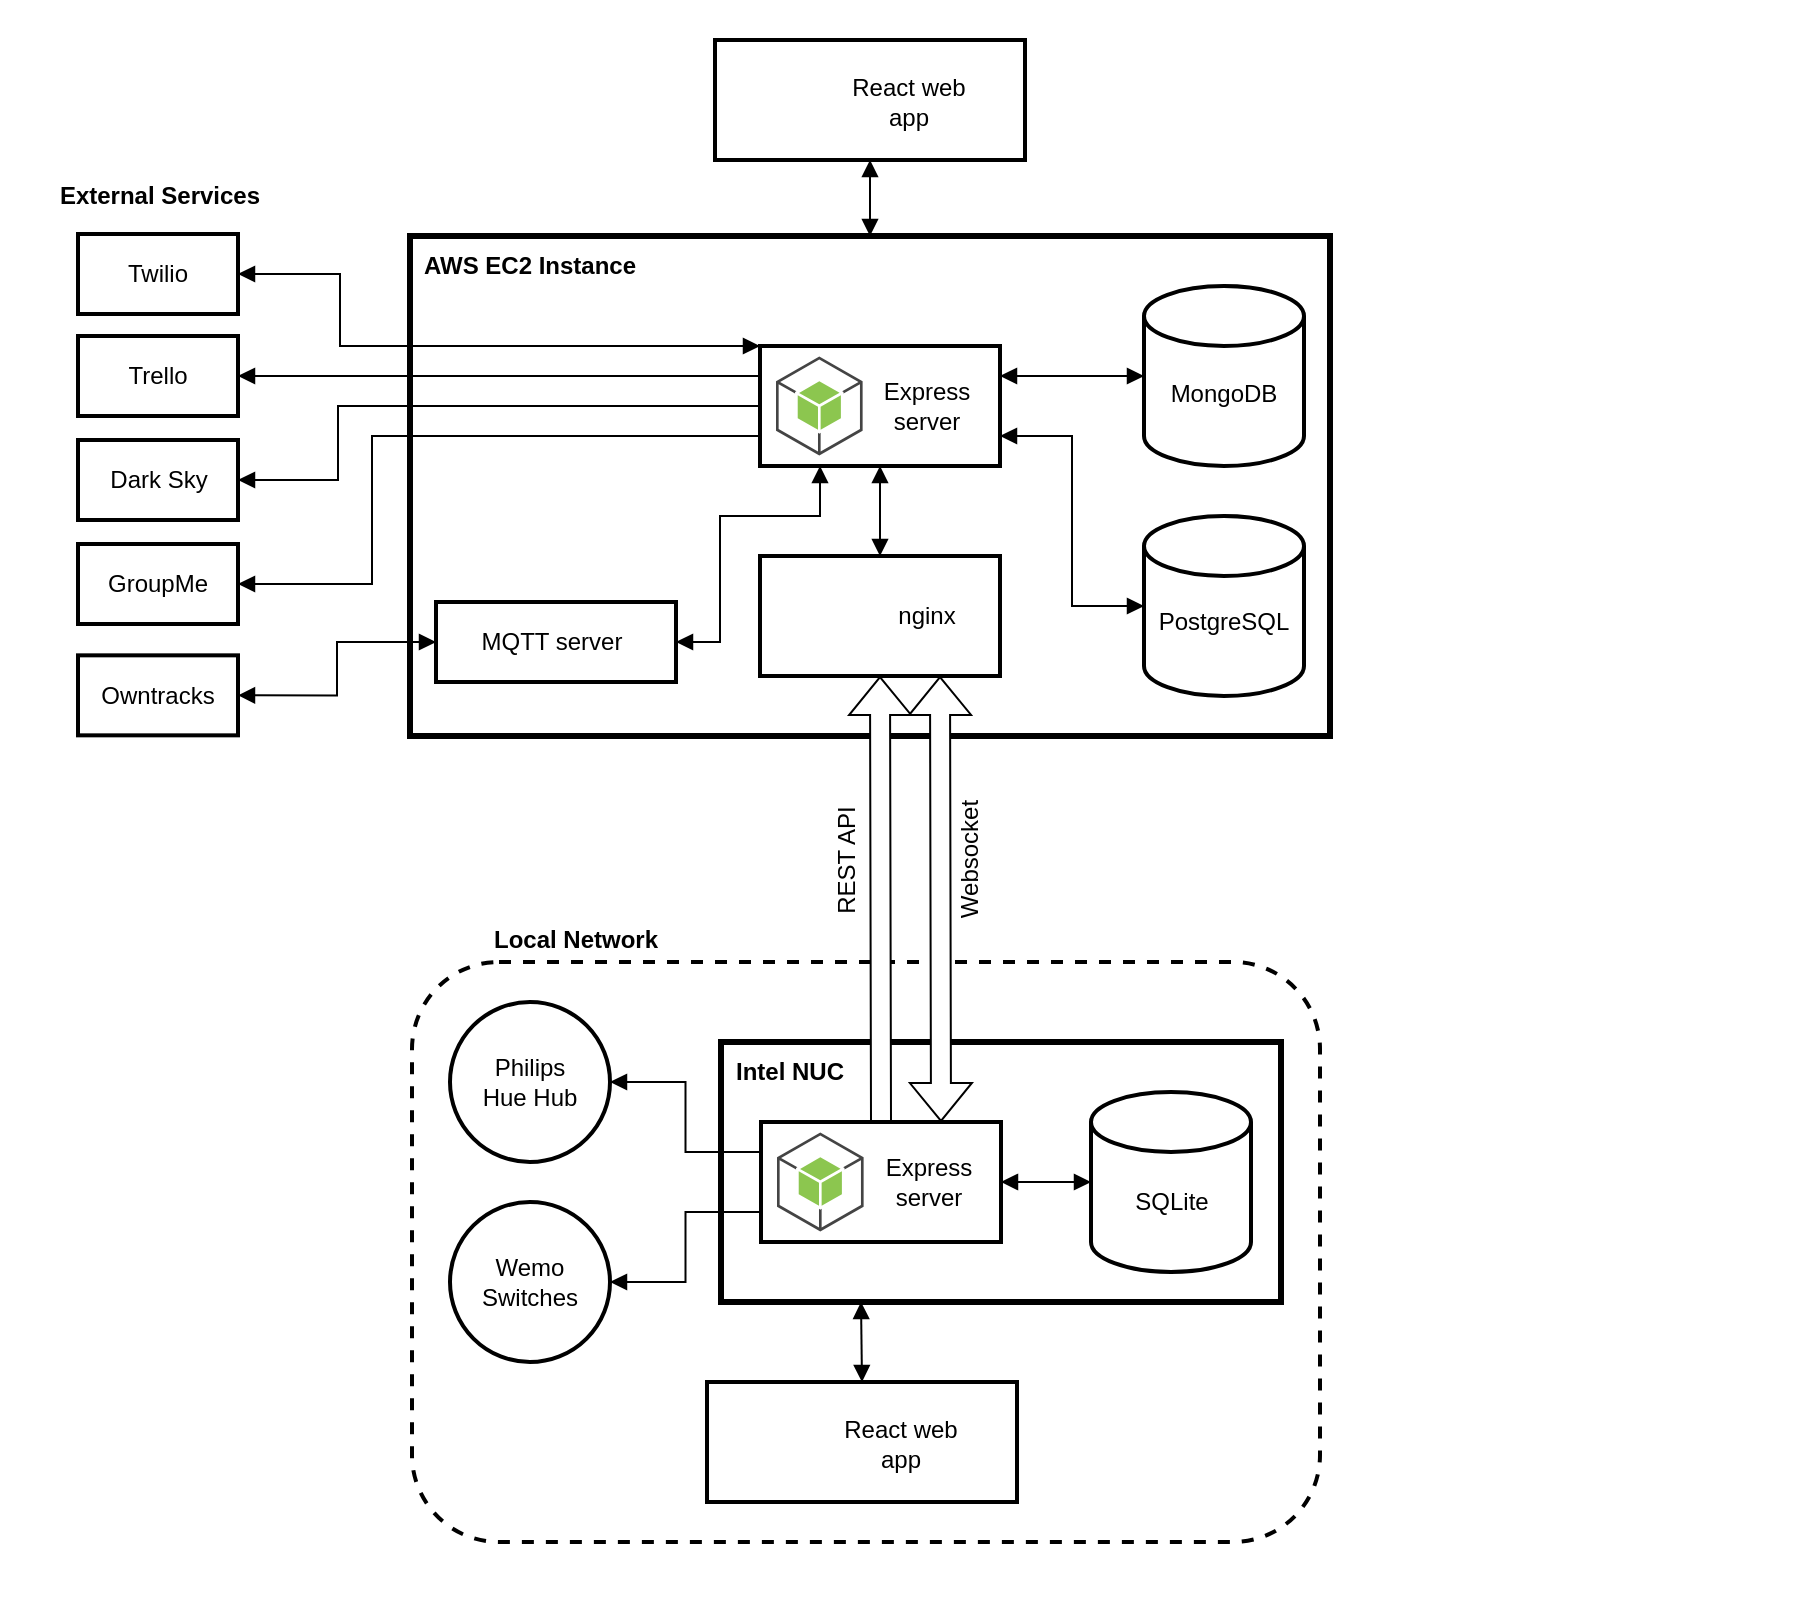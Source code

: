 <mxfile version="14.2.9" type="device"><diagram id="jjwXnFvzRFrX8exnuJe0" name="Page-1"><mxGraphModel dx="1426" dy="771" grid="1" gridSize="10" guides="1" tooltips="1" connect="1" arrows="1" fold="1" page="0" pageScale="1" pageWidth="850" pageHeight="1100" background="none" math="0" shadow="0"><root><mxCell id="0"/><mxCell id="1" parent="0"/><mxCell id="8wgRRsu2I-1gy8c-XZY6-5" value="" style="rounded=0;whiteSpace=wrap;html=1;strokeWidth=3;strokeColor=none;" parent="1" vertex="1"><mxGeometry x="30" y="120" width="688" height="800" as="geometry"/></mxCell><mxCell id="1OC48lMcGI5RjJfIeEuZ-13" value="" style="rounded=1;whiteSpace=wrap;html=1;strokeWidth=2;dashed=1;shadow=0;glass=0;comic=0;" parent="1" vertex="1"><mxGeometry x="236" y="601" width="454" height="290" as="geometry"/></mxCell><mxCell id="1OC48lMcGI5RjJfIeEuZ-17" value="Local Network" style="text;html=1;strokeColor=none;fillColor=none;align=center;verticalAlign=middle;whiteSpace=wrap;rounded=0;shadow=0;glass=0;dashed=1;comic=0;fontStyle=1" parent="1" vertex="1"><mxGeometry x="268" y="580" width="100" height="20" as="geometry"/></mxCell><mxCell id="1OC48lMcGI5RjJfIeEuZ-26" value="" style="group" parent="1" vertex="1" connectable="0"><mxGeometry x="255" y="621" width="80" height="80" as="geometry"/></mxCell><mxCell id="1OC48lMcGI5RjJfIeEuZ-22" value="" style="ellipse;whiteSpace=wrap;html=1;aspect=fixed;shadow=0;glass=0;comic=0;strokeWidth=2;" parent="1OC48lMcGI5RjJfIeEuZ-26" vertex="1"><mxGeometry width="80" height="80" as="geometry"/></mxCell><mxCell id="1OC48lMcGI5RjJfIeEuZ-23" value="Philips Hue Hub" style="text;html=1;strokeColor=none;fillColor=none;align=center;verticalAlign=middle;whiteSpace=wrap;rounded=0;shadow=0;glass=0;dashed=1;comic=0;" parent="1OC48lMcGI5RjJfIeEuZ-26" vertex="1"><mxGeometry x="15" y="30" width="50" height="20" as="geometry"/></mxCell><mxCell id="1OC48lMcGI5RjJfIeEuZ-27" value="" style="group" parent="1" vertex="1" connectable="0"><mxGeometry x="255" y="721" width="80" height="80" as="geometry"/></mxCell><mxCell id="1OC48lMcGI5RjJfIeEuZ-28" value="" style="ellipse;whiteSpace=wrap;html=1;aspect=fixed;shadow=0;glass=0;comic=0;strokeWidth=2;" parent="1OC48lMcGI5RjJfIeEuZ-27" vertex="1"><mxGeometry width="80" height="80" as="geometry"/></mxCell><mxCell id="1OC48lMcGI5RjJfIeEuZ-29" value="Wemo Switches" style="text;html=1;strokeColor=none;fillColor=none;align=center;verticalAlign=middle;whiteSpace=wrap;rounded=0;shadow=0;glass=0;dashed=1;comic=0;" parent="1OC48lMcGI5RjJfIeEuZ-27" vertex="1"><mxGeometry x="15" y="30" width="50" height="20" as="geometry"/></mxCell><mxCell id="1OC48lMcGI5RjJfIeEuZ-52" value="Websocket" style="text;html=1;strokeColor=none;fillColor=none;align=center;verticalAlign=middle;whiteSpace=wrap;rounded=0;shadow=0;glass=0;comic=0;rotation=-90;" parent="1" vertex="1"><mxGeometry x="482.5" y="540" width="65" height="20" as="geometry"/></mxCell><mxCell id="1OC48lMcGI5RjJfIeEuZ-53" value="REST API" style="text;html=1;strokeColor=none;fillColor=none;align=center;verticalAlign=middle;whiteSpace=wrap;rounded=0;shadow=0;glass=0;comic=0;rotation=-90;" parent="1" vertex="1"><mxGeometry x="421" y="540" width="65" height="20" as="geometry"/></mxCell><mxCell id="1OC48lMcGI5RjJfIeEuZ-107" value="" style="group" parent="1" vertex="1" connectable="0"><mxGeometry x="387.5" y="140" width="155" height="60" as="geometry"/></mxCell><mxCell id="1OC48lMcGI5RjJfIeEuZ-54" value="" style="rounded=0;whiteSpace=wrap;html=1;strokeWidth=2;" parent="1OC48lMcGI5RjJfIeEuZ-107" vertex="1"><mxGeometry width="155" height="60" as="geometry"/></mxCell><mxCell id="1OC48lMcGI5RjJfIeEuZ-55" value="React web app" style="text;html=1;strokeColor=none;fillColor=none;align=center;verticalAlign=middle;whiteSpace=wrap;rounded=0;" parent="1OC48lMcGI5RjJfIeEuZ-107" vertex="1"><mxGeometry x="64.5" y="20.5" width="65" height="20" as="geometry"/></mxCell><mxCell id="1OC48lMcGI5RjJfIeEuZ-56" value="" style="shape=image;html=1;verticalAlign=top;verticalLabelPosition=bottom;labelBackgroundColor=#ffffff;imageAspect=0;aspect=fixed;image=https://cdn4.iconfinder.com/data/icons/logos-3/600/React.js_logo-128.png;shadow=0;glass=0;comic=0;strokeWidth=2;fillColor=#000000;" parent="1OC48lMcGI5RjJfIeEuZ-107" vertex="1"><mxGeometry x="25.5" y="10.5" width="39" height="39" as="geometry"/></mxCell><mxCell id="1OC48lMcGI5RjJfIeEuZ-143" value="" style="group" parent="1" vertex="1" connectable="0"><mxGeometry x="390.5" y="641" width="280" height="160" as="geometry"/></mxCell><mxCell id="1OC48lMcGI5RjJfIeEuZ-114" value="" style="rounded=0;whiteSpace=wrap;html=1;shadow=0;glass=0;comic=0;strokeWidth=3;fillColor=#ffffff;gradientColor=none;" parent="1OC48lMcGI5RjJfIeEuZ-143" vertex="1"><mxGeometry width="280" height="130" as="geometry"/></mxCell><mxCell id="1OC48lMcGI5RjJfIeEuZ-14" value="" style="group" parent="1OC48lMcGI5RjJfIeEuZ-143" vertex="1" connectable="0"><mxGeometry x="180" y="25" width="90" height="90" as="geometry"/></mxCell><mxCell id="1OC48lMcGI5RjJfIeEuZ-12" value="" style="strokeWidth=2;html=1;shape=mxgraph.flowchart.database;whiteSpace=wrap;" parent="1OC48lMcGI5RjJfIeEuZ-14" vertex="1"><mxGeometry x="5" width="80" height="90" as="geometry"/></mxCell><mxCell id="1OC48lMcGI5RjJfIeEuZ-10" value="SQLite" style="text;html=1;strokeColor=none;fillColor=none;align=center;verticalAlign=middle;whiteSpace=wrap;rounded=0;" parent="1OC48lMcGI5RjJfIeEuZ-14" vertex="1"><mxGeometry y="45" width="90" height="20" as="geometry"/></mxCell><mxCell id="1OC48lMcGI5RjJfIeEuZ-115" value="Intel NUC" style="text;html=1;strokeColor=none;fillColor=none;align=left;verticalAlign=middle;whiteSpace=wrap;rounded=0;shadow=0;glass=0;comic=0;fontStyle=1" parent="1OC48lMcGI5RjJfIeEuZ-143" vertex="1"><mxGeometry x="5" y="5" width="110" height="20" as="geometry"/></mxCell><mxCell id="1OC48lMcGI5RjJfIeEuZ-122" value="" style="group" parent="1OC48lMcGI5RjJfIeEuZ-143" vertex="1" connectable="0"><mxGeometry x="20" y="40" width="120" height="60" as="geometry"/></mxCell><mxCell id="1OC48lMcGI5RjJfIeEuZ-123" value="" style="rounded=0;whiteSpace=wrap;html=1;strokeWidth=2;" parent="1OC48lMcGI5RjJfIeEuZ-122" vertex="1"><mxGeometry width="120" height="60" as="geometry"/></mxCell><mxCell id="1OC48lMcGI5RjJfIeEuZ-124" value="" style="outlineConnect=0;dashed=0;verticalLabelPosition=bottom;verticalAlign=top;align=center;html=1;shape=mxgraph.aws3.android;fillColor=#8CC64F;gradientColor=none;shadow=0;glass=0;comic=0;strokeWidth=2;" parent="1OC48lMcGI5RjJfIeEuZ-122" vertex="1"><mxGeometry x="8" y="5.25" width="43.31" height="49.5" as="geometry"/></mxCell><mxCell id="1OC48lMcGI5RjJfIeEuZ-125" value="Express server" style="text;html=1;strokeColor=none;fillColor=none;align=center;verticalAlign=middle;whiteSpace=wrap;rounded=0;" parent="1OC48lMcGI5RjJfIeEuZ-122" vertex="1"><mxGeometry x="51.31" y="20" width="65" height="20" as="geometry"/></mxCell><mxCell id="1OC48lMcGI5RjJfIeEuZ-131" value="" style="group" parent="1OC48lMcGI5RjJfIeEuZ-143" vertex="1" connectable="0"><mxGeometry x="10" y="120" width="120" height="40" as="geometry"/></mxCell><mxCell id="1OC48lMcGI5RjJfIeEuZ-142" style="edgeStyle=orthogonalEdgeStyle;rounded=0;orthogonalLoop=1;jettySize=auto;html=1;exitX=1;exitY=0.5;exitDx=0;exitDy=0;entryX=0;entryY=0.5;entryDx=0;entryDy=0;entryPerimeter=0;startArrow=block;startFill=1;strokeColor=#000000;strokeWidth=1;fillColor=#ffffff;endArrow=block;endFill=1;" parent="1OC48lMcGI5RjJfIeEuZ-143" source="1OC48lMcGI5RjJfIeEuZ-123" target="1OC48lMcGI5RjJfIeEuZ-12" edge="1"><mxGeometry relative="1" as="geometry"/></mxCell><mxCell id="1OC48lMcGI5RjJfIeEuZ-144" value="" style="group" parent="1" vertex="1" connectable="0"><mxGeometry x="383.5" y="811" width="155" height="60" as="geometry"/></mxCell><mxCell id="1OC48lMcGI5RjJfIeEuZ-32" value="" style="rounded=0;whiteSpace=wrap;html=1;strokeWidth=2;" parent="1OC48lMcGI5RjJfIeEuZ-144" vertex="1"><mxGeometry width="155" height="60" as="geometry"/></mxCell><mxCell id="1OC48lMcGI5RjJfIeEuZ-33" value="React web app" style="text;html=1;strokeColor=none;fillColor=none;align=center;verticalAlign=middle;whiteSpace=wrap;rounded=0;" parent="1OC48lMcGI5RjJfIeEuZ-144" vertex="1"><mxGeometry x="64.5" y="20.5" width="65" height="20" as="geometry"/></mxCell><mxCell id="1OC48lMcGI5RjJfIeEuZ-43" value="" style="shape=image;html=1;verticalAlign=top;verticalLabelPosition=bottom;labelBackgroundColor=#ffffff;imageAspect=0;aspect=fixed;image=https://cdn4.iconfinder.com/data/icons/logos-3/600/React.js_logo-128.png;shadow=0;glass=0;comic=0;strokeWidth=2;fillColor=#000000;" parent="1OC48lMcGI5RjJfIeEuZ-144" vertex="1"><mxGeometry x="25.5" y="10.5" width="39" height="39" as="geometry"/></mxCell><mxCell id="1OC48lMcGI5RjJfIeEuZ-163" style="edgeStyle=orthogonalEdgeStyle;rounded=0;orthogonalLoop=1;jettySize=auto;html=1;exitX=0.5;exitY=0;exitDx=0;exitDy=0;entryX=0.5;entryY=1;entryDx=0;entryDy=0;startArrow=block;startFill=1;strokeColor=#000000;strokeWidth=1;fillColor=#ffffff;endArrow=block;endFill=1;" parent="1" source="1OC48lMcGI5RjJfIeEuZ-80" target="1OC48lMcGI5RjJfIeEuZ-54" edge="1"><mxGeometry relative="1" as="geometry"/></mxCell><mxCell id="1OC48lMcGI5RjJfIeEuZ-80" value="" style="rounded=0;whiteSpace=wrap;html=1;shadow=0;glass=0;comic=0;strokeWidth=3;fillColor=#ffffff;gradientColor=none;" parent="1" vertex="1"><mxGeometry x="235" y="238" width="460" height="250" as="geometry"/></mxCell><mxCell id="1OC48lMcGI5RjJfIeEuZ-81" value="AWS EC2 Instance" style="text;html=1;strokeColor=none;fillColor=none;align=center;verticalAlign=middle;whiteSpace=wrap;rounded=0;shadow=0;glass=0;comic=0;fontStyle=1" parent="1" vertex="1"><mxGeometry x="240" y="243" width="110" height="20" as="geometry"/></mxCell><mxCell id="1OC48lMcGI5RjJfIeEuZ-82" value="" style="group" parent="1" vertex="1" connectable="0"><mxGeometry x="597" y="263" width="90" height="90" as="geometry"/></mxCell><mxCell id="1OC48lMcGI5RjJfIeEuZ-83" value="" style="strokeWidth=2;html=1;shape=mxgraph.flowchart.database;whiteSpace=wrap;" parent="1OC48lMcGI5RjJfIeEuZ-82" vertex="1"><mxGeometry x="5" width="80" height="90" as="geometry"/></mxCell><mxCell id="1OC48lMcGI5RjJfIeEuZ-84" value="MongoDB" style="text;html=1;strokeColor=none;fillColor=none;align=center;verticalAlign=middle;whiteSpace=wrap;rounded=0;" parent="1OC48lMcGI5RjJfIeEuZ-82" vertex="1"><mxGeometry y="44" width="90" height="20" as="geometry"/></mxCell><mxCell id="1OC48lMcGI5RjJfIeEuZ-85" value="" style="group" parent="1" vertex="1" connectable="0"><mxGeometry x="597" y="378" width="90" height="90" as="geometry"/></mxCell><mxCell id="1OC48lMcGI5RjJfIeEuZ-86" value="" style="strokeWidth=2;html=1;shape=mxgraph.flowchart.database;whiteSpace=wrap;" parent="1OC48lMcGI5RjJfIeEuZ-85" vertex="1"><mxGeometry x="5" width="80" height="90" as="geometry"/></mxCell><mxCell id="1OC48lMcGI5RjJfIeEuZ-87" value="PostgreSQL" style="text;html=1;strokeColor=none;fillColor=none;align=center;verticalAlign=middle;whiteSpace=wrap;rounded=0;" parent="1OC48lMcGI5RjJfIeEuZ-85" vertex="1"><mxGeometry y="43" width="90" height="20" as="geometry"/></mxCell><mxCell id="1OC48lMcGI5RjJfIeEuZ-88" value="" style="group" parent="1" vertex="1" connectable="0"><mxGeometry x="410" y="293" width="120" height="60" as="geometry"/></mxCell><mxCell id="1OC48lMcGI5RjJfIeEuZ-89" value="" style="rounded=0;whiteSpace=wrap;html=1;strokeWidth=2;" parent="1OC48lMcGI5RjJfIeEuZ-88" vertex="1"><mxGeometry width="120" height="60" as="geometry"/></mxCell><mxCell id="1OC48lMcGI5RjJfIeEuZ-90" value="" style="outlineConnect=0;dashed=0;verticalLabelPosition=bottom;verticalAlign=top;align=center;html=1;shape=mxgraph.aws3.android;fillColor=#8CC64F;gradientColor=none;shadow=0;glass=0;comic=0;strokeWidth=2;" parent="1OC48lMcGI5RjJfIeEuZ-88" vertex="1"><mxGeometry x="8" y="5.25" width="43.31" height="49.5" as="geometry"/></mxCell><mxCell id="1OC48lMcGI5RjJfIeEuZ-91" value="Express server" style="text;html=1;strokeColor=none;fillColor=none;align=center;verticalAlign=middle;whiteSpace=wrap;rounded=0;" parent="1OC48lMcGI5RjJfIeEuZ-88" vertex="1"><mxGeometry x="51.31" y="20" width="65" height="20" as="geometry"/></mxCell><mxCell id="1OC48lMcGI5RjJfIeEuZ-103" value="" style="group" parent="1" vertex="1" connectable="0"><mxGeometry x="248" y="421" width="120" height="40" as="geometry"/></mxCell><mxCell id="1OC48lMcGI5RjJfIeEuZ-99" value="" style="group" parent="1OC48lMcGI5RjJfIeEuZ-103" vertex="1" connectable="0"><mxGeometry width="120" height="40" as="geometry"/></mxCell><mxCell id="1OC48lMcGI5RjJfIeEuZ-100" value="" style="rounded=0;whiteSpace=wrap;html=1;strokeWidth=2;" parent="1OC48lMcGI5RjJfIeEuZ-99" vertex="1"><mxGeometry width="120" height="40" as="geometry"/></mxCell><mxCell id="1OC48lMcGI5RjJfIeEuZ-102" value="MQTT server" style="text;html=1;strokeColor=none;fillColor=none;align=center;verticalAlign=middle;whiteSpace=wrap;rounded=0;" parent="1OC48lMcGI5RjJfIeEuZ-99" vertex="1"><mxGeometry y="13.333" width="116.31" height="13.333" as="geometry"/></mxCell><mxCell id="1OC48lMcGI5RjJfIeEuZ-104" style="edgeStyle=orthogonalEdgeStyle;rounded=0;orthogonalLoop=1;jettySize=auto;html=1;exitX=1;exitY=0.5;exitDx=0;exitDy=0;entryX=0.25;entryY=1;entryDx=0;entryDy=0;startArrow=block;startFill=1;strokeColor=#000000;strokeWidth=1;fillColor=#ffffff;endArrow=block;endFill=1;" parent="1" source="1OC48lMcGI5RjJfIeEuZ-100" target="1OC48lMcGI5RjJfIeEuZ-89" edge="1"><mxGeometry relative="1" as="geometry"><Array as="points"><mxPoint x="390" y="441"/><mxPoint x="390" y="378"/><mxPoint x="440" y="378"/></Array></mxGeometry></mxCell><mxCell id="1OC48lMcGI5RjJfIeEuZ-105" style="edgeStyle=orthogonalEdgeStyle;rounded=0;orthogonalLoop=1;jettySize=auto;html=1;exitX=1;exitY=0.25;exitDx=0;exitDy=0;entryX=0;entryY=0.5;entryDx=0;entryDy=0;entryPerimeter=0;startArrow=block;startFill=1;strokeColor=#000000;strokeWidth=1;fillColor=#ffffff;endArrow=block;endFill=1;" parent="1" source="1OC48lMcGI5RjJfIeEuZ-89" target="1OC48lMcGI5RjJfIeEuZ-83" edge="1"><mxGeometry relative="1" as="geometry"/></mxCell><mxCell id="1OC48lMcGI5RjJfIeEuZ-106" style="edgeStyle=orthogonalEdgeStyle;rounded=0;orthogonalLoop=1;jettySize=auto;html=1;exitX=1;exitY=0.75;exitDx=0;exitDy=0;entryX=0;entryY=0.5;entryDx=0;entryDy=0;entryPerimeter=0;startArrow=block;startFill=1;strokeColor=#000000;strokeWidth=1;fillColor=#ffffff;endArrow=block;endFill=1;" parent="1" source="1OC48lMcGI5RjJfIeEuZ-89" target="1OC48lMcGI5RjJfIeEuZ-86" edge="1"><mxGeometry relative="1" as="geometry"/></mxCell><mxCell id="1OC48lMcGI5RjJfIeEuZ-145" value="" style="group" parent="1" vertex="1" connectable="0"><mxGeometry x="410" y="398" width="120" height="70" as="geometry"/></mxCell><mxCell id="1OC48lMcGI5RjJfIeEuZ-93" value="" style="group" parent="1OC48lMcGI5RjJfIeEuZ-145" vertex="1" connectable="0"><mxGeometry width="120" height="70" as="geometry"/></mxCell><mxCell id="1OC48lMcGI5RjJfIeEuZ-94" value="" style="rounded=0;whiteSpace=wrap;html=1;strokeWidth=2;" parent="1OC48lMcGI5RjJfIeEuZ-93" vertex="1"><mxGeometry width="120" height="60" as="geometry"/></mxCell><mxCell id="1OC48lMcGI5RjJfIeEuZ-96" value="nginx" style="text;html=1;strokeColor=none;fillColor=none;align=center;verticalAlign=middle;whiteSpace=wrap;rounded=0;" parent="1OC48lMcGI5RjJfIeEuZ-93" vertex="1"><mxGeometry x="51.31" y="20" width="65" height="20" as="geometry"/></mxCell><mxCell id="1OC48lMcGI5RjJfIeEuZ-92" value="" style="shape=image;html=1;verticalAlign=top;verticalLabelPosition=bottom;labelBackgroundColor=#ffffff;imageAspect=0;aspect=fixed;image=https://cdn4.iconfinder.com/data/icons/logos-brands-5/24/nginx-128.png;shadow=0;glass=0;comic=0;strokeWidth=2;fillColor=#ffffff;gradientColor=none;" parent="1OC48lMcGI5RjJfIeEuZ-93" vertex="1"><mxGeometry x="11.31" y="10" width="40" height="40" as="geometry"/></mxCell><mxCell id="1OC48lMcGI5RjJfIeEuZ-146" style="edgeStyle=orthogonalEdgeStyle;rounded=0;orthogonalLoop=1;jettySize=auto;html=1;exitX=0.5;exitY=0;exitDx=0;exitDy=0;entryX=0.5;entryY=1;entryDx=0;entryDy=0;startArrow=block;startFill=1;strokeColor=#000000;strokeWidth=1;fillColor=#ffffff;endArrow=block;endFill=1;" parent="1" source="1OC48lMcGI5RjJfIeEuZ-94" target="1OC48lMcGI5RjJfIeEuZ-89" edge="1"><mxGeometry relative="1" as="geometry"/></mxCell><mxCell id="1OC48lMcGI5RjJfIeEuZ-51" style="rounded=0;orthogonalLoop=1;jettySize=auto;html=1;exitX=0.5;exitY=0;exitDx=0;exitDy=0;entryX=0.5;entryY=1;entryDx=0;entryDy=0;startArrow=none;startFill=0;strokeColor=#000000;fillColor=#ffffff;shape=flexArrow;strokeWidth=1;" parent="1" source="1OC48lMcGI5RjJfIeEuZ-123" target="1OC48lMcGI5RjJfIeEuZ-94" edge="1"><mxGeometry relative="1" as="geometry"><mxPoint x="465" y="630" as="sourcePoint"/><mxPoint x="465" y="450" as="targetPoint"/></mxGeometry></mxCell><mxCell id="1OC48lMcGI5RjJfIeEuZ-42" style="rounded=0;orthogonalLoop=1;jettySize=auto;html=1;exitX=0.75;exitY=0;exitDx=0;exitDy=0;entryX=0.75;entryY=1;entryDx=0;entryDy=0;startArrow=classic;startFill=1;strokeColor=#000000;shape=flexArrow;fillColor=#ffffff;" parent="1" source="1OC48lMcGI5RjJfIeEuZ-123" target="1OC48lMcGI5RjJfIeEuZ-94" edge="1"><mxGeometry relative="1" as="geometry"><mxPoint x="495" y="630" as="sourcePoint"/><mxPoint x="495" y="450" as="targetPoint"/></mxGeometry></mxCell><mxCell id="1OC48lMcGI5RjJfIeEuZ-153" style="rounded=0;orthogonalLoop=1;jettySize=auto;html=1;exitX=0.5;exitY=0;exitDx=0;exitDy=0;entryX=0.25;entryY=1;entryDx=0;entryDy=0;startArrow=block;startFill=1;strokeColor=#000000;strokeWidth=1;fillColor=#ffffff;endArrow=block;endFill=1;" parent="1" source="1OC48lMcGI5RjJfIeEuZ-32" target="1OC48lMcGI5RjJfIeEuZ-114" edge="1"><mxGeometry relative="1" as="geometry"/></mxCell><mxCell id="1OC48lMcGI5RjJfIeEuZ-165" style="edgeStyle=orthogonalEdgeStyle;rounded=0;orthogonalLoop=1;jettySize=auto;html=1;exitX=1;exitY=0.5;exitDx=0;exitDy=0;entryX=0;entryY=0.25;entryDx=0;entryDy=0;startArrow=block;startFill=1;endArrow=none;endFill=0;strokeColor=#000000;strokeWidth=1;fillColor=#ffffff;" parent="1" source="1OC48lMcGI5RjJfIeEuZ-22" target="1OC48lMcGI5RjJfIeEuZ-123" edge="1"><mxGeometry relative="1" as="geometry"/></mxCell><mxCell id="1OC48lMcGI5RjJfIeEuZ-166" style="edgeStyle=orthogonalEdgeStyle;rounded=0;orthogonalLoop=1;jettySize=auto;html=1;exitX=1;exitY=0.5;exitDx=0;exitDy=0;entryX=0;entryY=0.75;entryDx=0;entryDy=0;startArrow=block;startFill=1;endArrow=none;endFill=0;strokeColor=#000000;strokeWidth=1;fillColor=#ffffff;" parent="1" source="1OC48lMcGI5RjJfIeEuZ-28" target="1OC48lMcGI5RjJfIeEuZ-123" edge="1"><mxGeometry relative="1" as="geometry"/></mxCell><mxCell id="1OC48lMcGI5RjJfIeEuZ-167" value="External Services" style="text;html=1;strokeColor=none;fillColor=none;align=center;verticalAlign=middle;whiteSpace=wrap;rounded=0;shadow=0;glass=0;comic=0;fontStyle=1" parent="1" vertex="1"><mxGeometry x="55" y="208" width="110" height="20" as="geometry"/></mxCell><mxCell id="1OC48lMcGI5RjJfIeEuZ-70" value="" style="group" parent="1" vertex="1" connectable="0"><mxGeometry x="69" y="288" width="100" height="230" as="geometry"/></mxCell><mxCell id="1OC48lMcGI5RjJfIeEuZ-71" value="" style="rounded=0;whiteSpace=wrap;html=1;shadow=0;glass=0;comic=0;strokeWidth=2;fillColor=#ffffff;" parent="1OC48lMcGI5RjJfIeEuZ-70" vertex="1"><mxGeometry width="80" height="40" as="geometry"/></mxCell><mxCell id="1OC48lMcGI5RjJfIeEuZ-72" value="Trello" style="text;html=1;strokeColor=none;fillColor=#ffffff;align=center;verticalAlign=middle;whiteSpace=wrap;rounded=0;shadow=0;glass=0;comic=0;" parent="1OC48lMcGI5RjJfIeEuZ-70" vertex="1"><mxGeometry x="20" y="10" width="40" height="20" as="geometry"/></mxCell><mxCell id="1OC48lMcGI5RjJfIeEuZ-148" value="" style="rounded=0;whiteSpace=wrap;html=1;shadow=0;glass=0;comic=0;strokeWidth=2;fillColor=#ffffff;" parent="1OC48lMcGI5RjJfIeEuZ-70" vertex="1"><mxGeometry y="159.67" width="80" height="40" as="geometry"/></mxCell><mxCell id="1OC48lMcGI5RjJfIeEuZ-149" value="Owntracks" style="text;html=1;strokeColor=none;fillColor=#ffffff;align=center;verticalAlign=middle;whiteSpace=wrap;rounded=0;shadow=0;glass=0;comic=0;" parent="1OC48lMcGI5RjJfIeEuZ-70" vertex="1"><mxGeometry x="20" y="169.67" width="40" height="20" as="geometry"/></mxCell><mxCell id="1OC48lMcGI5RjJfIeEuZ-73" value="" style="group" parent="1" vertex="1" connectable="0"><mxGeometry x="69" y="340" width="110" height="40" as="geometry"/></mxCell><mxCell id="1OC48lMcGI5RjJfIeEuZ-74" value="" style="rounded=0;whiteSpace=wrap;html=1;shadow=0;glass=0;comic=0;strokeWidth=2;fillColor=#ffffff;" parent="1OC48lMcGI5RjJfIeEuZ-73" vertex="1"><mxGeometry width="80" height="40" as="geometry"/></mxCell><mxCell id="1OC48lMcGI5RjJfIeEuZ-75" value="Dark Sky" style="text;html=1;strokeColor=none;fillColor=#ffffff;align=center;verticalAlign=middle;whiteSpace=wrap;rounded=0;shadow=0;glass=0;comic=0;" parent="1OC48lMcGI5RjJfIeEuZ-73" vertex="1"><mxGeometry x="5.5" y="10" width="69" height="20" as="geometry"/></mxCell><mxCell id="1OC48lMcGI5RjJfIeEuZ-69" value="" style="group;fillColor=#ffffff;" parent="1" vertex="1" connectable="0"><mxGeometry x="69" y="237" width="80" height="40" as="geometry"/></mxCell><mxCell id="1OC48lMcGI5RjJfIeEuZ-67" value="" style="rounded=0;whiteSpace=wrap;html=1;shadow=0;glass=0;comic=0;strokeWidth=2;fillColor=#ffffff;" parent="1OC48lMcGI5RjJfIeEuZ-69" vertex="1"><mxGeometry width="80" height="40" as="geometry"/></mxCell><mxCell id="1OC48lMcGI5RjJfIeEuZ-68" value="Twilio" style="text;html=1;strokeColor=none;fillColor=#ffffff;align=center;verticalAlign=middle;whiteSpace=wrap;rounded=0;shadow=0;glass=0;comic=0;" parent="1OC48lMcGI5RjJfIeEuZ-69" vertex="1"><mxGeometry x="20" y="10" width="40" height="20" as="geometry"/></mxCell><mxCell id="1OC48lMcGI5RjJfIeEuZ-160" style="edgeStyle=orthogonalEdgeStyle;rounded=0;orthogonalLoop=1;jettySize=auto;html=1;exitX=1;exitY=0.5;exitDx=0;exitDy=0;entryX=0;entryY=0;entryDx=0;entryDy=0;startArrow=block;startFill=1;strokeColor=#000000;strokeWidth=1;fillColor=#ffffff;endArrow=block;endFill=1;" parent="1" source="1OC48lMcGI5RjJfIeEuZ-67" target="1OC48lMcGI5RjJfIeEuZ-89" edge="1"><mxGeometry relative="1" as="geometry"><Array as="points"><mxPoint x="200" y="257"/><mxPoint x="200" y="293"/></Array></mxGeometry></mxCell><mxCell id="1OC48lMcGI5RjJfIeEuZ-159" style="edgeStyle=orthogonalEdgeStyle;rounded=0;orthogonalLoop=1;jettySize=auto;html=1;exitX=1;exitY=0.5;exitDx=0;exitDy=0;entryX=0;entryY=0.25;entryDx=0;entryDy=0;startArrow=block;startFill=1;strokeColor=#000000;strokeWidth=1;fillColor=#ffffff;endArrow=none;endFill=0;" parent="1" source="1OC48lMcGI5RjJfIeEuZ-71" target="1OC48lMcGI5RjJfIeEuZ-89" edge="1"><mxGeometry relative="1" as="geometry"/></mxCell><mxCell id="1OC48lMcGI5RjJfIeEuZ-170" value="" style="group" parent="1" vertex="1" connectable="0"><mxGeometry x="69" y="392" width="80" height="40" as="geometry"/></mxCell><mxCell id="1OC48lMcGI5RjJfIeEuZ-77" value="" style="rounded=0;whiteSpace=wrap;html=1;shadow=0;glass=0;comic=0;strokeWidth=2;fillColor=#ffffff;" parent="1OC48lMcGI5RjJfIeEuZ-170" vertex="1"><mxGeometry width="80" height="40" as="geometry"/></mxCell><mxCell id="1OC48lMcGI5RjJfIeEuZ-78" value="GroupMe" style="text;html=1;strokeColor=none;fillColor=#ffffff;align=center;verticalAlign=middle;whiteSpace=wrap;rounded=0;shadow=0;glass=0;comic=0;" parent="1OC48lMcGI5RjJfIeEuZ-170" vertex="1"><mxGeometry x="20" y="10" width="40" height="20" as="geometry"/></mxCell><mxCell id="1OC48lMcGI5RjJfIeEuZ-171" style="edgeStyle=orthogonalEdgeStyle;rounded=0;orthogonalLoop=1;jettySize=auto;html=1;exitX=1;exitY=0.5;exitDx=0;exitDy=0;entryX=0;entryY=0.75;entryDx=0;entryDy=0;startArrow=block;startFill=1;endArrow=none;endFill=0;strokeColor=#000000;strokeWidth=1;fillColor=#ffffff;" parent="1" source="1OC48lMcGI5RjJfIeEuZ-77" target="1OC48lMcGI5RjJfIeEuZ-89" edge="1"><mxGeometry relative="1" as="geometry"><Array as="points"><mxPoint x="216" y="412"/><mxPoint x="216" y="338"/></Array></mxGeometry></mxCell><mxCell id="1OC48lMcGI5RjJfIeEuZ-172" style="edgeStyle=orthogonalEdgeStyle;rounded=0;orthogonalLoop=1;jettySize=auto;html=1;exitX=1;exitY=0.5;exitDx=0;exitDy=0;entryX=0;entryY=0.5;entryDx=0;entryDy=0;startArrow=block;startFill=1;endArrow=none;endFill=0;strokeColor=#000000;strokeWidth=1;fillColor=#ffffff;" parent="1" source="1OC48lMcGI5RjJfIeEuZ-74" target="1OC48lMcGI5RjJfIeEuZ-89" edge="1"><mxGeometry relative="1" as="geometry"><Array as="points"><mxPoint x="199" y="360"/><mxPoint x="199" y="323"/></Array></mxGeometry></mxCell><mxCell id="1OC48lMcGI5RjJfIeEuZ-174" style="edgeStyle=orthogonalEdgeStyle;rounded=0;orthogonalLoop=1;jettySize=auto;html=1;exitX=1;exitY=0.5;exitDx=0;exitDy=0;entryX=0;entryY=0.5;entryDx=0;entryDy=0;startArrow=block;startFill=1;endArrow=block;endFill=1;strokeColor=#000000;strokeWidth=1;fillColor=#ffffff;" parent="1" source="1OC48lMcGI5RjJfIeEuZ-148" target="1OC48lMcGI5RjJfIeEuZ-100" edge="1"><mxGeometry relative="1" as="geometry"/></mxCell><mxCell id="i3PL2HwLDvqxowkN5_fX-1" value="" style="shape=image;html=1;verticalAlign=top;verticalLabelPosition=bottom;labelBackgroundColor=#ffffff;imageAspect=0;aspect=fixed;image=https://cdn4.iconfinder.com/data/icons/logos-and-brands/512/97_Docker_logo_logos-128.png" vertex="1" parent="1"><mxGeometry x="800" y="472" width="128" height="128" as="geometry"/></mxCell></root></mxGraphModel></diagram></mxfile>